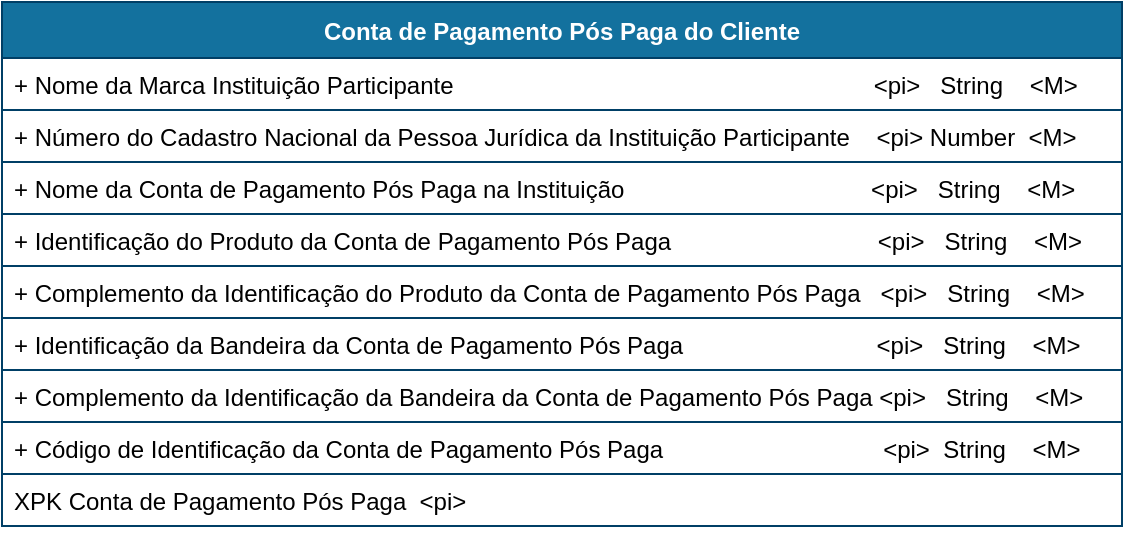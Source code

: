 <mxfile version="14.4.6" type="device"><diagram id="R2lEEEUBdFMjLlhIrx00" name="List_CreditCard"><mxGraphModel dx="3175" dy="2090" grid="1" gridSize="10" guides="1" tooltips="1" connect="1" arrows="1" fold="1" page="1" pageScale="1" pageWidth="1169" pageHeight="827" math="0" shadow="0" extFonts="Permanent Marker^https://fonts.googleapis.com/css?family=Permanent+Marker"><root><mxCell id="0"/><mxCell id="1" parent="0"/><mxCell id="AKTEsfnDCdTXs4y5ryZj-1" value="Conta de Pagamento Pós Paga do Cliente" style="swimlane;fontStyle=1;childLayout=stackLayout;horizontal=1;startSize=28;horizontalStack=0;resizeParent=1;resizeParentMax=0;resizeLast=0;collapsible=1;marginBottom=0;rounded=0;shadow=0;comic=0;sketch=0;align=center;html=0;autosize=1;fillColor=#13719E;strokeColor=#003F66;fontColor=#FFFFFF;" parent="1" vertex="1"><mxGeometry x="-2320" y="-1600" width="560" height="262" as="geometry"/></mxCell><mxCell id="AKTEsfnDCdTXs4y5ryZj-21" value="+ Nome da Marca Instituição Participante                                                               &lt;pi&gt;   String    &lt;M&gt;    " style="text;fillColor=none;align=left;verticalAlign=top;spacingLeft=4;spacingRight=4;overflow=hidden;rotatable=0;points=[[0,0.5],[1,0.5]];portConstraint=eastwest;strokeColor=#003F66;" parent="AKTEsfnDCdTXs4y5ryZj-1" vertex="1"><mxGeometry y="28" width="560" height="26" as="geometry"/></mxCell><mxCell id="AKTEsfnDCdTXs4y5ryZj-22" value="+ Número do Cadastro Nacional da Pessoa Jurídica da Instituição Participante    &lt;pi&gt; Number  &lt;M&gt;  " style="text;fillColor=none;align=left;verticalAlign=top;spacingLeft=4;spacingRight=4;overflow=hidden;rotatable=0;points=[[0,0.5],[1,0.5]];portConstraint=eastwest;strokeColor=#003F66;" parent="AKTEsfnDCdTXs4y5ryZj-1" vertex="1"><mxGeometry y="54" width="560" height="26" as="geometry"/></mxCell><mxCell id="AKTEsfnDCdTXs4y5ryZj-4" value="+ Nome da Conta de Pagamento Pós Paga na Instituição                                     &lt;pi&gt;   String    &lt;M&gt;     " style="text;fillColor=none;align=left;verticalAlign=top;spacingLeft=4;spacingRight=4;overflow=hidden;rotatable=0;points=[[0,0.5],[1,0.5]];portConstraint=eastwest;strokeColor=#003F66;" parent="AKTEsfnDCdTXs4y5ryZj-1" vertex="1"><mxGeometry y="80" width="560" height="26" as="geometry"/></mxCell><mxCell id="AKTEsfnDCdTXs4y5ryZj-5" value="+ Identificação do Produto da Conta de Pagamento Pós Paga                               &lt;pi&gt;   String    &lt;M&gt;   " style="text;fillColor=none;align=left;verticalAlign=top;spacingLeft=4;spacingRight=4;overflow=hidden;rotatable=0;points=[[0,0.5],[1,0.5]];portConstraint=eastwest;strokeColor=#003F66;" parent="AKTEsfnDCdTXs4y5ryZj-1" vertex="1"><mxGeometry y="106" width="560" height="26" as="geometry"/></mxCell><mxCell id="4D2KBtCEsDTPbVzhDNeO-2" value="+ Complemento da Identificação do Produto da Conta de Pagamento Pós Paga   &lt;pi&gt;   String    &lt;M&gt;  " style="text;fillColor=none;align=left;verticalAlign=top;spacingLeft=4;spacingRight=4;overflow=hidden;rotatable=0;points=[[0,0.5],[1,0.5]];portConstraint=eastwest;strokeColor=#003F66;" vertex="1" parent="AKTEsfnDCdTXs4y5ryZj-1"><mxGeometry y="132" width="560" height="26" as="geometry"/></mxCell><mxCell id="AKTEsfnDCdTXs4y5ryZj-6" value="+ Identificação da Bandeira da Conta de Pagamento Pós Paga                             &lt;pi&gt;   String    &lt;M&gt; " style="text;fillColor=none;align=left;verticalAlign=top;spacingLeft=4;spacingRight=4;overflow=hidden;rotatable=0;points=[[0,0.5],[1,0.5]];portConstraint=eastwest;strokeColor=#003F66;" parent="AKTEsfnDCdTXs4y5ryZj-1" vertex="1"><mxGeometry y="158" width="560" height="26" as="geometry"/></mxCell><mxCell id="4D2KBtCEsDTPbVzhDNeO-4" value="+ Complemento da Identificação da Bandeira da Conta de Pagamento Pós Paga &lt;pi&gt;   String    &lt;M&gt;" style="text;fillColor=none;align=left;verticalAlign=top;spacingLeft=4;spacingRight=4;overflow=hidden;rotatable=0;points=[[0,0.5],[1,0.5]];portConstraint=eastwest;strokeColor=#003F66;" vertex="1" parent="AKTEsfnDCdTXs4y5ryZj-1"><mxGeometry y="184" width="560" height="26" as="geometry"/></mxCell><mxCell id="AKTEsfnDCdTXs4y5ryZj-2" value="+ Código de Identificação da Conta de Pagamento Pós Paga                                 &lt;pi&gt;  String    &lt;M&gt;" style="text;fillColor=none;align=left;verticalAlign=top;spacingLeft=4;spacingRight=4;overflow=hidden;rotatable=0;points=[[0,0.5],[1,0.5]];portConstraint=eastwest;strokeColor=#003F66;" parent="AKTEsfnDCdTXs4y5ryZj-1" vertex="1"><mxGeometry y="210" width="560" height="26" as="geometry"/></mxCell><mxCell id="AKTEsfnDCdTXs4y5ryZj-62" value="XPK Conta de Pagamento Pós Paga  &lt;pi&gt;" style="text;fillColor=none;align=left;verticalAlign=top;spacingLeft=4;spacingRight=4;overflow=hidden;rotatable=0;points=[[0,0.5],[1,0.5]];portConstraint=eastwest;strokeColor=#003F66;" parent="AKTEsfnDCdTXs4y5ryZj-1" vertex="1"><mxGeometry y="236" width="560" height="26" as="geometry"/></mxCell></root></mxGraphModel></diagram></mxfile>